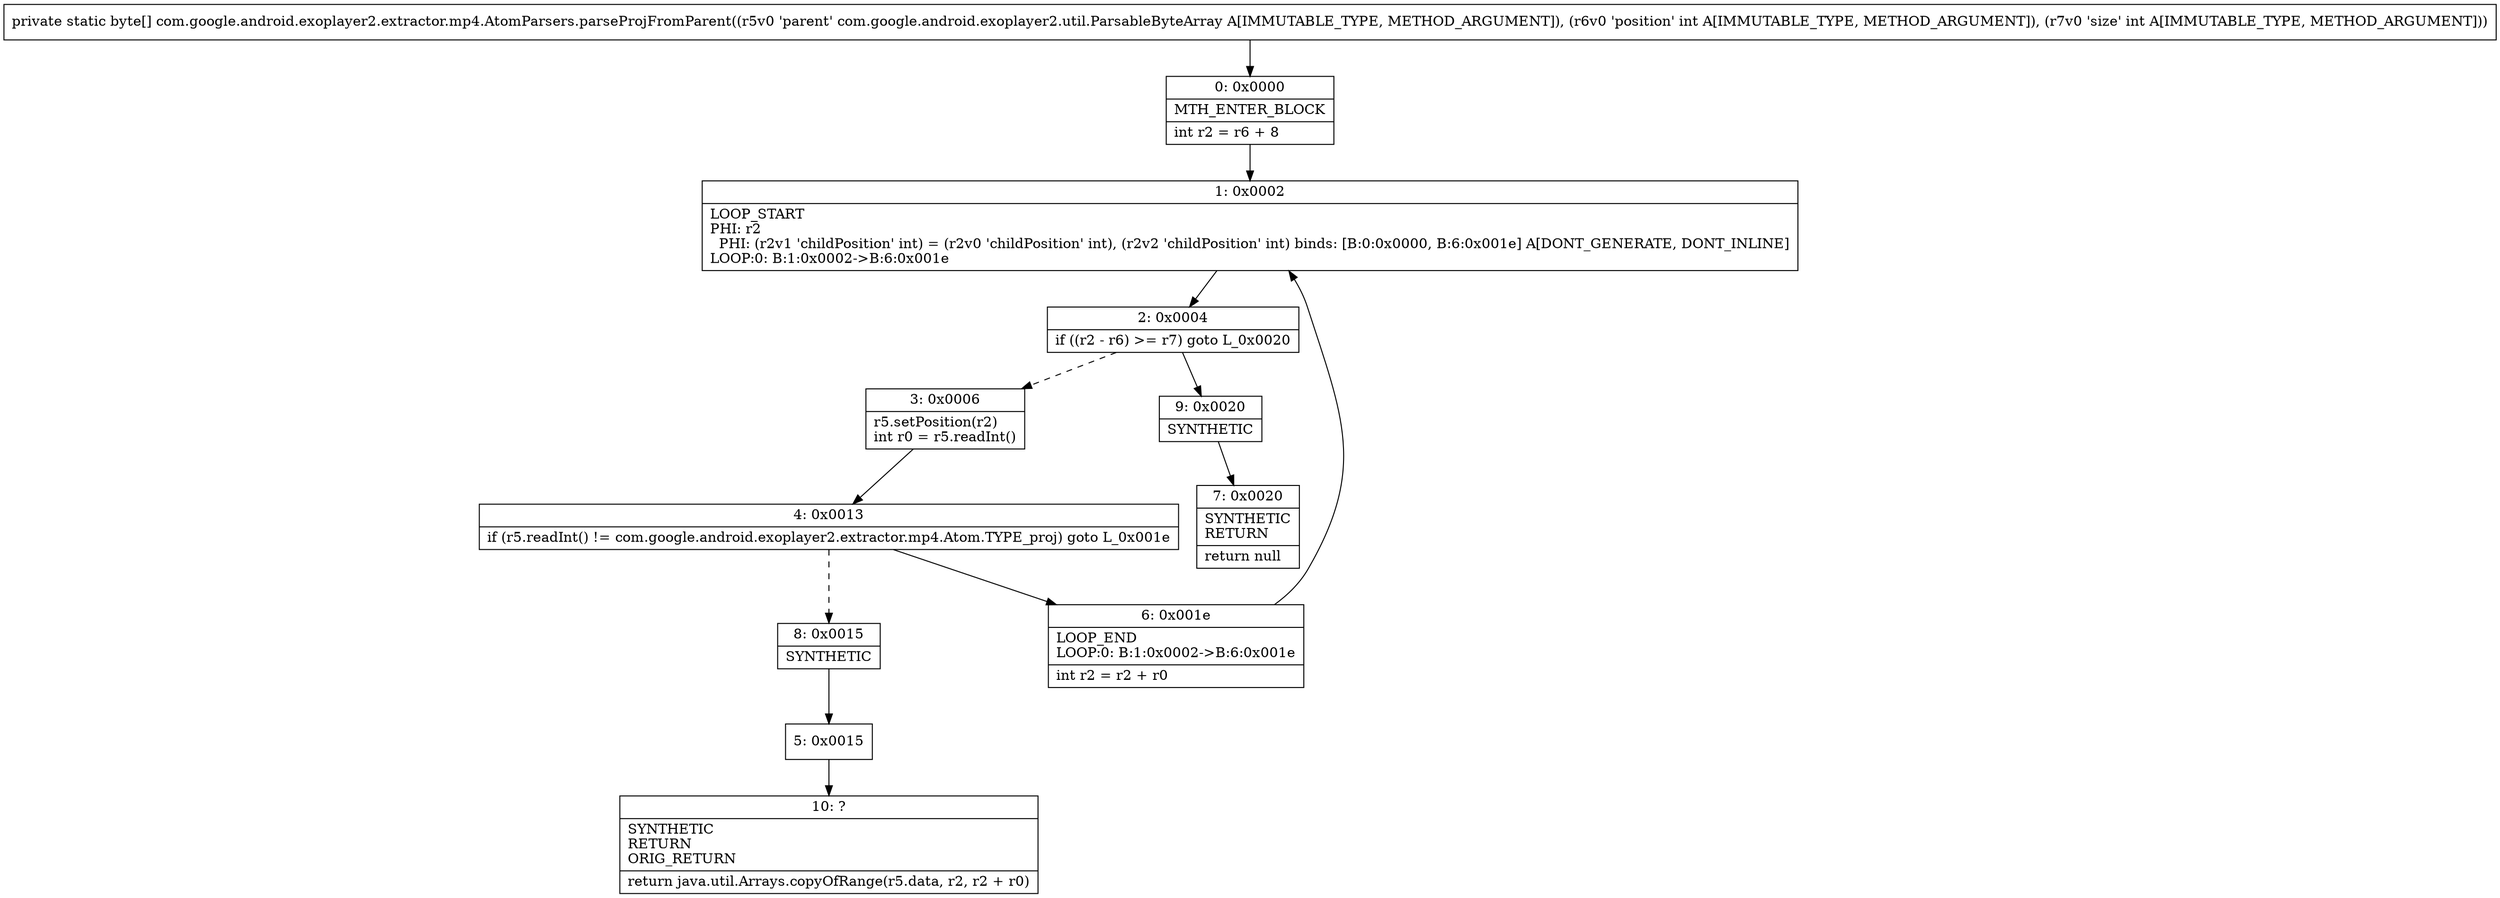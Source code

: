 digraph "CFG forcom.google.android.exoplayer2.extractor.mp4.AtomParsers.parseProjFromParent(Lcom\/google\/android\/exoplayer2\/util\/ParsableByteArray;II)[B" {
Node_0 [shape=record,label="{0\:\ 0x0000|MTH_ENTER_BLOCK\l|int r2 = r6 + 8\l}"];
Node_1 [shape=record,label="{1\:\ 0x0002|LOOP_START\lPHI: r2 \l  PHI: (r2v1 'childPosition' int) = (r2v0 'childPosition' int), (r2v2 'childPosition' int) binds: [B:0:0x0000, B:6:0x001e] A[DONT_GENERATE, DONT_INLINE]\lLOOP:0: B:1:0x0002\-\>B:6:0x001e\l}"];
Node_2 [shape=record,label="{2\:\ 0x0004|if ((r2 \- r6) \>= r7) goto L_0x0020\l}"];
Node_3 [shape=record,label="{3\:\ 0x0006|r5.setPosition(r2)\lint r0 = r5.readInt()\l}"];
Node_4 [shape=record,label="{4\:\ 0x0013|if (r5.readInt() != com.google.android.exoplayer2.extractor.mp4.Atom.TYPE_proj) goto L_0x001e\l}"];
Node_5 [shape=record,label="{5\:\ 0x0015}"];
Node_6 [shape=record,label="{6\:\ 0x001e|LOOP_END\lLOOP:0: B:1:0x0002\-\>B:6:0x001e\l|int r2 = r2 + r0\l}"];
Node_7 [shape=record,label="{7\:\ 0x0020|SYNTHETIC\lRETURN\l|return null\l}"];
Node_8 [shape=record,label="{8\:\ 0x0015|SYNTHETIC\l}"];
Node_9 [shape=record,label="{9\:\ 0x0020|SYNTHETIC\l}"];
Node_10 [shape=record,label="{10\:\ ?|SYNTHETIC\lRETURN\lORIG_RETURN\l|return java.util.Arrays.copyOfRange(r5.data, r2, r2 + r0)\l}"];
MethodNode[shape=record,label="{private static byte[] com.google.android.exoplayer2.extractor.mp4.AtomParsers.parseProjFromParent((r5v0 'parent' com.google.android.exoplayer2.util.ParsableByteArray A[IMMUTABLE_TYPE, METHOD_ARGUMENT]), (r6v0 'position' int A[IMMUTABLE_TYPE, METHOD_ARGUMENT]), (r7v0 'size' int A[IMMUTABLE_TYPE, METHOD_ARGUMENT])) }"];
MethodNode -> Node_0;
Node_0 -> Node_1;
Node_1 -> Node_2;
Node_2 -> Node_3[style=dashed];
Node_2 -> Node_9;
Node_3 -> Node_4;
Node_4 -> Node_6;
Node_4 -> Node_8[style=dashed];
Node_5 -> Node_10;
Node_6 -> Node_1;
Node_8 -> Node_5;
Node_9 -> Node_7;
}

